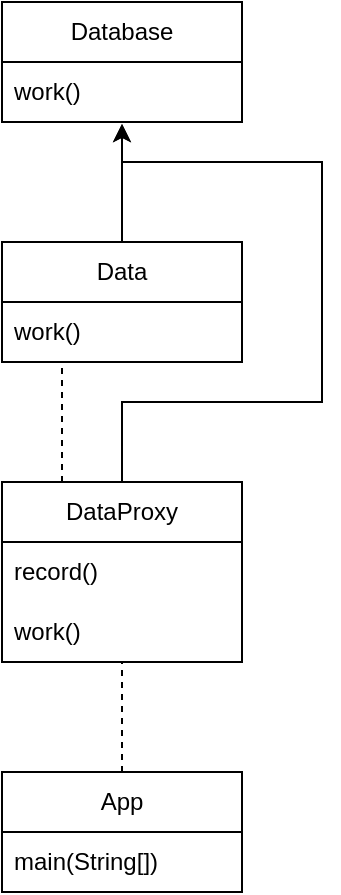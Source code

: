 <mxfile version="20.7.4" type="github">
  <diagram id="IBqQTR8iPlSwJV8_IbBh" name="Страница 1">
    <mxGraphModel dx="1194" dy="762" grid="1" gridSize="10" guides="1" tooltips="1" connect="1" arrows="1" fold="1" page="1" pageScale="1" pageWidth="827" pageHeight="1169" math="0" shadow="0">
      <root>
        <mxCell id="0" />
        <mxCell id="1" parent="0" />
        <mxCell id="toJ3Bw1lBjd5NULuTINx-1" value="Database" style="swimlane;fontStyle=0;childLayout=stackLayout;horizontal=1;startSize=30;horizontalStack=0;resizeParent=1;resizeParentMax=0;resizeLast=0;collapsible=1;marginBottom=0;whiteSpace=wrap;html=1;" vertex="1" parent="1">
          <mxGeometry x="360" y="200" width="120" height="60" as="geometry" />
        </mxCell>
        <mxCell id="toJ3Bw1lBjd5NULuTINx-2" value="work()" style="text;strokeColor=none;fillColor=none;align=left;verticalAlign=middle;spacingLeft=4;spacingRight=4;overflow=hidden;points=[[0,0.5],[1,0.5]];portConstraint=eastwest;rotatable=0;whiteSpace=wrap;html=1;" vertex="1" parent="toJ3Bw1lBjd5NULuTINx-1">
          <mxGeometry y="30" width="120" height="30" as="geometry" />
        </mxCell>
        <mxCell id="toJ3Bw1lBjd5NULuTINx-13" style="edgeStyle=orthogonalEdgeStyle;rounded=0;orthogonalLoop=1;jettySize=auto;html=1;exitX=0.5;exitY=0;exitDx=0;exitDy=0;entryX=0.5;entryY=1.033;entryDx=0;entryDy=0;entryPerimeter=0;" edge="1" parent="1" source="toJ3Bw1lBjd5NULuTINx-5" target="toJ3Bw1lBjd5NULuTINx-2">
          <mxGeometry relative="1" as="geometry">
            <Array as="points">
              <mxPoint x="420" y="400" />
              <mxPoint x="520" y="400" />
              <mxPoint x="520" y="280" />
              <mxPoint x="420" y="280" />
            </Array>
          </mxGeometry>
        </mxCell>
        <mxCell id="toJ3Bw1lBjd5NULuTINx-5" value="DataProxy" style="swimlane;fontStyle=0;childLayout=stackLayout;horizontal=1;startSize=30;horizontalStack=0;resizeParent=1;resizeParentMax=0;resizeLast=0;collapsible=1;marginBottom=0;whiteSpace=wrap;html=1;" vertex="1" parent="1">
          <mxGeometry x="360" y="440" width="120" height="90" as="geometry" />
        </mxCell>
        <mxCell id="toJ3Bw1lBjd5NULuTINx-6" value="record()" style="text;strokeColor=none;fillColor=none;align=left;verticalAlign=middle;spacingLeft=4;spacingRight=4;overflow=hidden;points=[[0,0.5],[1,0.5]];portConstraint=eastwest;rotatable=0;whiteSpace=wrap;html=1;" vertex="1" parent="toJ3Bw1lBjd5NULuTINx-5">
          <mxGeometry y="30" width="120" height="30" as="geometry" />
        </mxCell>
        <mxCell id="toJ3Bw1lBjd5NULuTINx-7" value="work()" style="text;strokeColor=none;fillColor=none;align=left;verticalAlign=middle;spacingLeft=4;spacingRight=4;overflow=hidden;points=[[0,0.5],[1,0.5]];portConstraint=eastwest;rotatable=0;whiteSpace=wrap;html=1;" vertex="1" parent="toJ3Bw1lBjd5NULuTINx-5">
          <mxGeometry y="60" width="120" height="30" as="geometry" />
        </mxCell>
        <mxCell id="toJ3Bw1lBjd5NULuTINx-12" style="edgeStyle=orthogonalEdgeStyle;rounded=0;orthogonalLoop=1;jettySize=auto;html=1;exitX=0.5;exitY=0;exitDx=0;exitDy=0;entryX=0.5;entryY=1.033;entryDx=0;entryDy=0;entryPerimeter=0;" edge="1" parent="1" source="toJ3Bw1lBjd5NULuTINx-8" target="toJ3Bw1lBjd5NULuTINx-2">
          <mxGeometry relative="1" as="geometry" />
        </mxCell>
        <mxCell id="toJ3Bw1lBjd5NULuTINx-8" value="Data" style="swimlane;fontStyle=0;childLayout=stackLayout;horizontal=1;startSize=30;horizontalStack=0;resizeParent=1;resizeParentMax=0;resizeLast=0;collapsible=1;marginBottom=0;whiteSpace=wrap;html=1;" vertex="1" parent="1">
          <mxGeometry x="360" y="320" width="120" height="60" as="geometry" />
        </mxCell>
        <mxCell id="toJ3Bw1lBjd5NULuTINx-9" value="work()" style="text;strokeColor=none;fillColor=none;align=left;verticalAlign=middle;spacingLeft=4;spacingRight=4;overflow=hidden;points=[[0,0.5],[1,0.5]];portConstraint=eastwest;rotatable=0;whiteSpace=wrap;html=1;" vertex="1" parent="toJ3Bw1lBjd5NULuTINx-8">
          <mxGeometry y="30" width="120" height="30" as="geometry" />
        </mxCell>
        <mxCell id="toJ3Bw1lBjd5NULuTINx-10" value="App" style="swimlane;fontStyle=0;childLayout=stackLayout;horizontal=1;startSize=30;horizontalStack=0;resizeParent=1;resizeParentMax=0;resizeLast=0;collapsible=1;marginBottom=0;whiteSpace=wrap;html=1;" vertex="1" parent="1">
          <mxGeometry x="360" y="585" width="120" height="60" as="geometry" />
        </mxCell>
        <mxCell id="toJ3Bw1lBjd5NULuTINx-11" value="main(String[])" style="text;strokeColor=none;fillColor=none;align=left;verticalAlign=middle;spacingLeft=4;spacingRight=4;overflow=hidden;points=[[0,0.5],[1,0.5]];portConstraint=eastwest;rotatable=0;whiteSpace=wrap;html=1;" vertex="1" parent="toJ3Bw1lBjd5NULuTINx-10">
          <mxGeometry y="30" width="120" height="30" as="geometry" />
        </mxCell>
        <mxCell id="toJ3Bw1lBjd5NULuTINx-16" value="" style="endArrow=none;dashed=1;html=1;rounded=0;exitX=0.25;exitY=0;exitDx=0;exitDy=0;entryX=0.25;entryY=1.1;entryDx=0;entryDy=0;entryPerimeter=0;" edge="1" parent="1" source="toJ3Bw1lBjd5NULuTINx-5" target="toJ3Bw1lBjd5NULuTINx-9">
          <mxGeometry width="50" height="50" relative="1" as="geometry">
            <mxPoint x="390" y="420" as="sourcePoint" />
            <mxPoint x="440" y="370" as="targetPoint" />
          </mxGeometry>
        </mxCell>
        <mxCell id="toJ3Bw1lBjd5NULuTINx-17" value="" style="endArrow=none;dashed=1;html=1;rounded=0;exitX=0.5;exitY=0;exitDx=0;exitDy=0;entryX=0.5;entryY=1;entryDx=0;entryDy=0;entryPerimeter=0;" edge="1" parent="1" source="toJ3Bw1lBjd5NULuTINx-10" target="toJ3Bw1lBjd5NULuTINx-7">
          <mxGeometry width="50" height="50" relative="1" as="geometry">
            <mxPoint x="400" y="450" as="sourcePoint" />
            <mxPoint x="400" y="393" as="targetPoint" />
          </mxGeometry>
        </mxCell>
      </root>
    </mxGraphModel>
  </diagram>
</mxfile>
